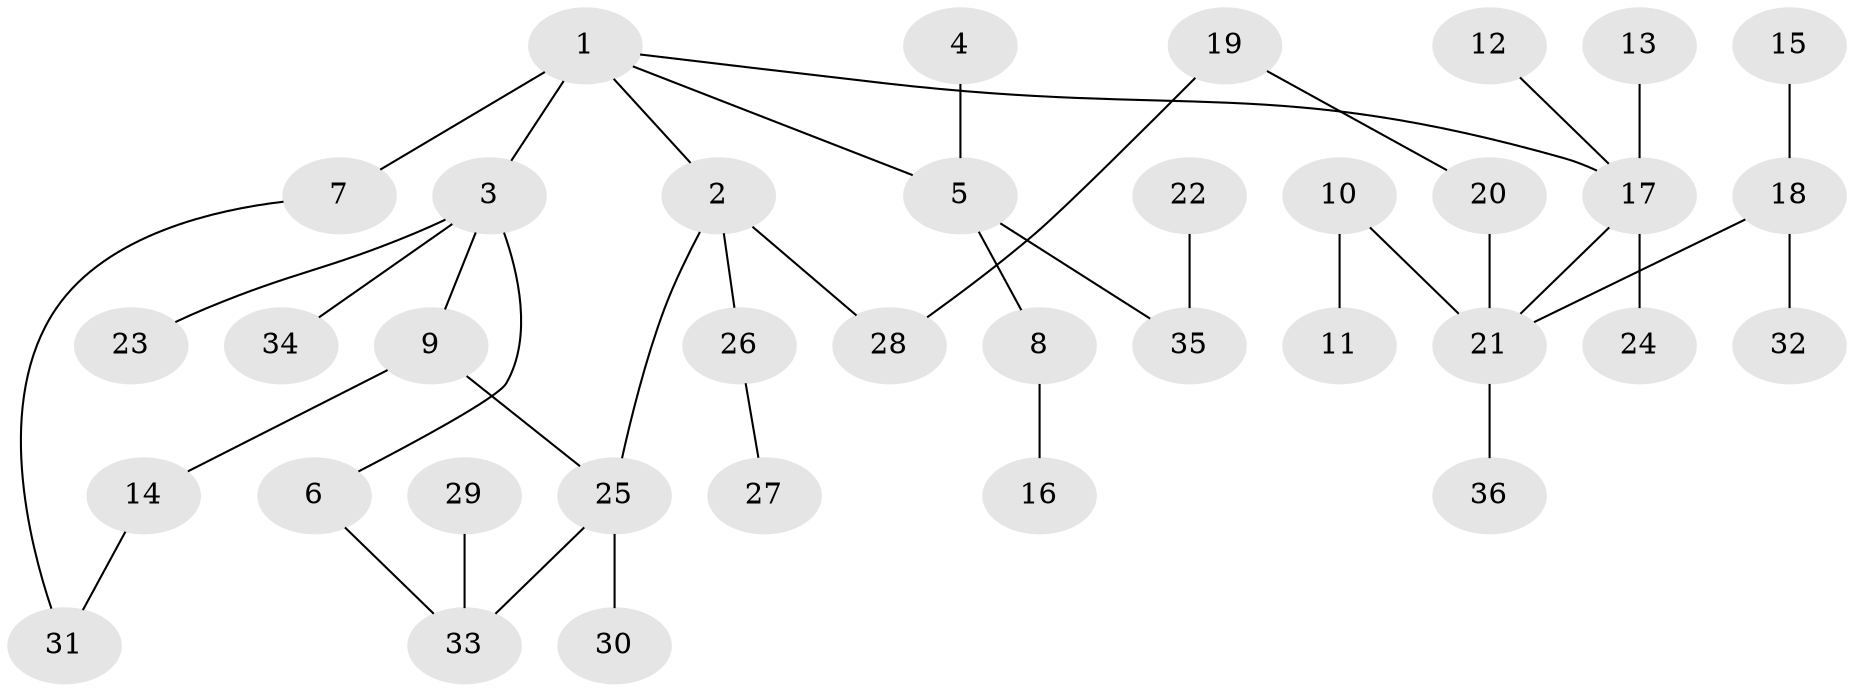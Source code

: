 // original degree distribution, {2: 0.36619718309859156, 5: 0.056338028169014086, 3: 0.14084507042253522, 6: 0.014084507042253521, 4: 0.056338028169014086, 1: 0.36619718309859156}
// Generated by graph-tools (version 1.1) at 2025/49/03/09/25 03:49:18]
// undirected, 36 vertices, 39 edges
graph export_dot {
graph [start="1"]
  node [color=gray90,style=filled];
  1;
  2;
  3;
  4;
  5;
  6;
  7;
  8;
  9;
  10;
  11;
  12;
  13;
  14;
  15;
  16;
  17;
  18;
  19;
  20;
  21;
  22;
  23;
  24;
  25;
  26;
  27;
  28;
  29;
  30;
  31;
  32;
  33;
  34;
  35;
  36;
  1 -- 2 [weight=1.0];
  1 -- 3 [weight=1.0];
  1 -- 5 [weight=1.0];
  1 -- 7 [weight=2.0];
  1 -- 17 [weight=1.0];
  2 -- 25 [weight=1.0];
  2 -- 26 [weight=1.0];
  2 -- 28 [weight=1.0];
  3 -- 6 [weight=1.0];
  3 -- 9 [weight=1.0];
  3 -- 23 [weight=1.0];
  3 -- 34 [weight=1.0];
  4 -- 5 [weight=1.0];
  5 -- 8 [weight=1.0];
  5 -- 35 [weight=1.0];
  6 -- 33 [weight=1.0];
  7 -- 31 [weight=1.0];
  8 -- 16 [weight=1.0];
  9 -- 14 [weight=1.0];
  9 -- 25 [weight=1.0];
  10 -- 11 [weight=1.0];
  10 -- 21 [weight=1.0];
  12 -- 17 [weight=1.0];
  13 -- 17 [weight=1.0];
  14 -- 31 [weight=1.0];
  15 -- 18 [weight=1.0];
  17 -- 21 [weight=1.0];
  17 -- 24 [weight=1.0];
  18 -- 21 [weight=1.0];
  18 -- 32 [weight=1.0];
  19 -- 20 [weight=1.0];
  19 -- 28 [weight=1.0];
  20 -- 21 [weight=1.0];
  21 -- 36 [weight=1.0];
  22 -- 35 [weight=1.0];
  25 -- 30 [weight=1.0];
  25 -- 33 [weight=1.0];
  26 -- 27 [weight=1.0];
  29 -- 33 [weight=1.0];
}
